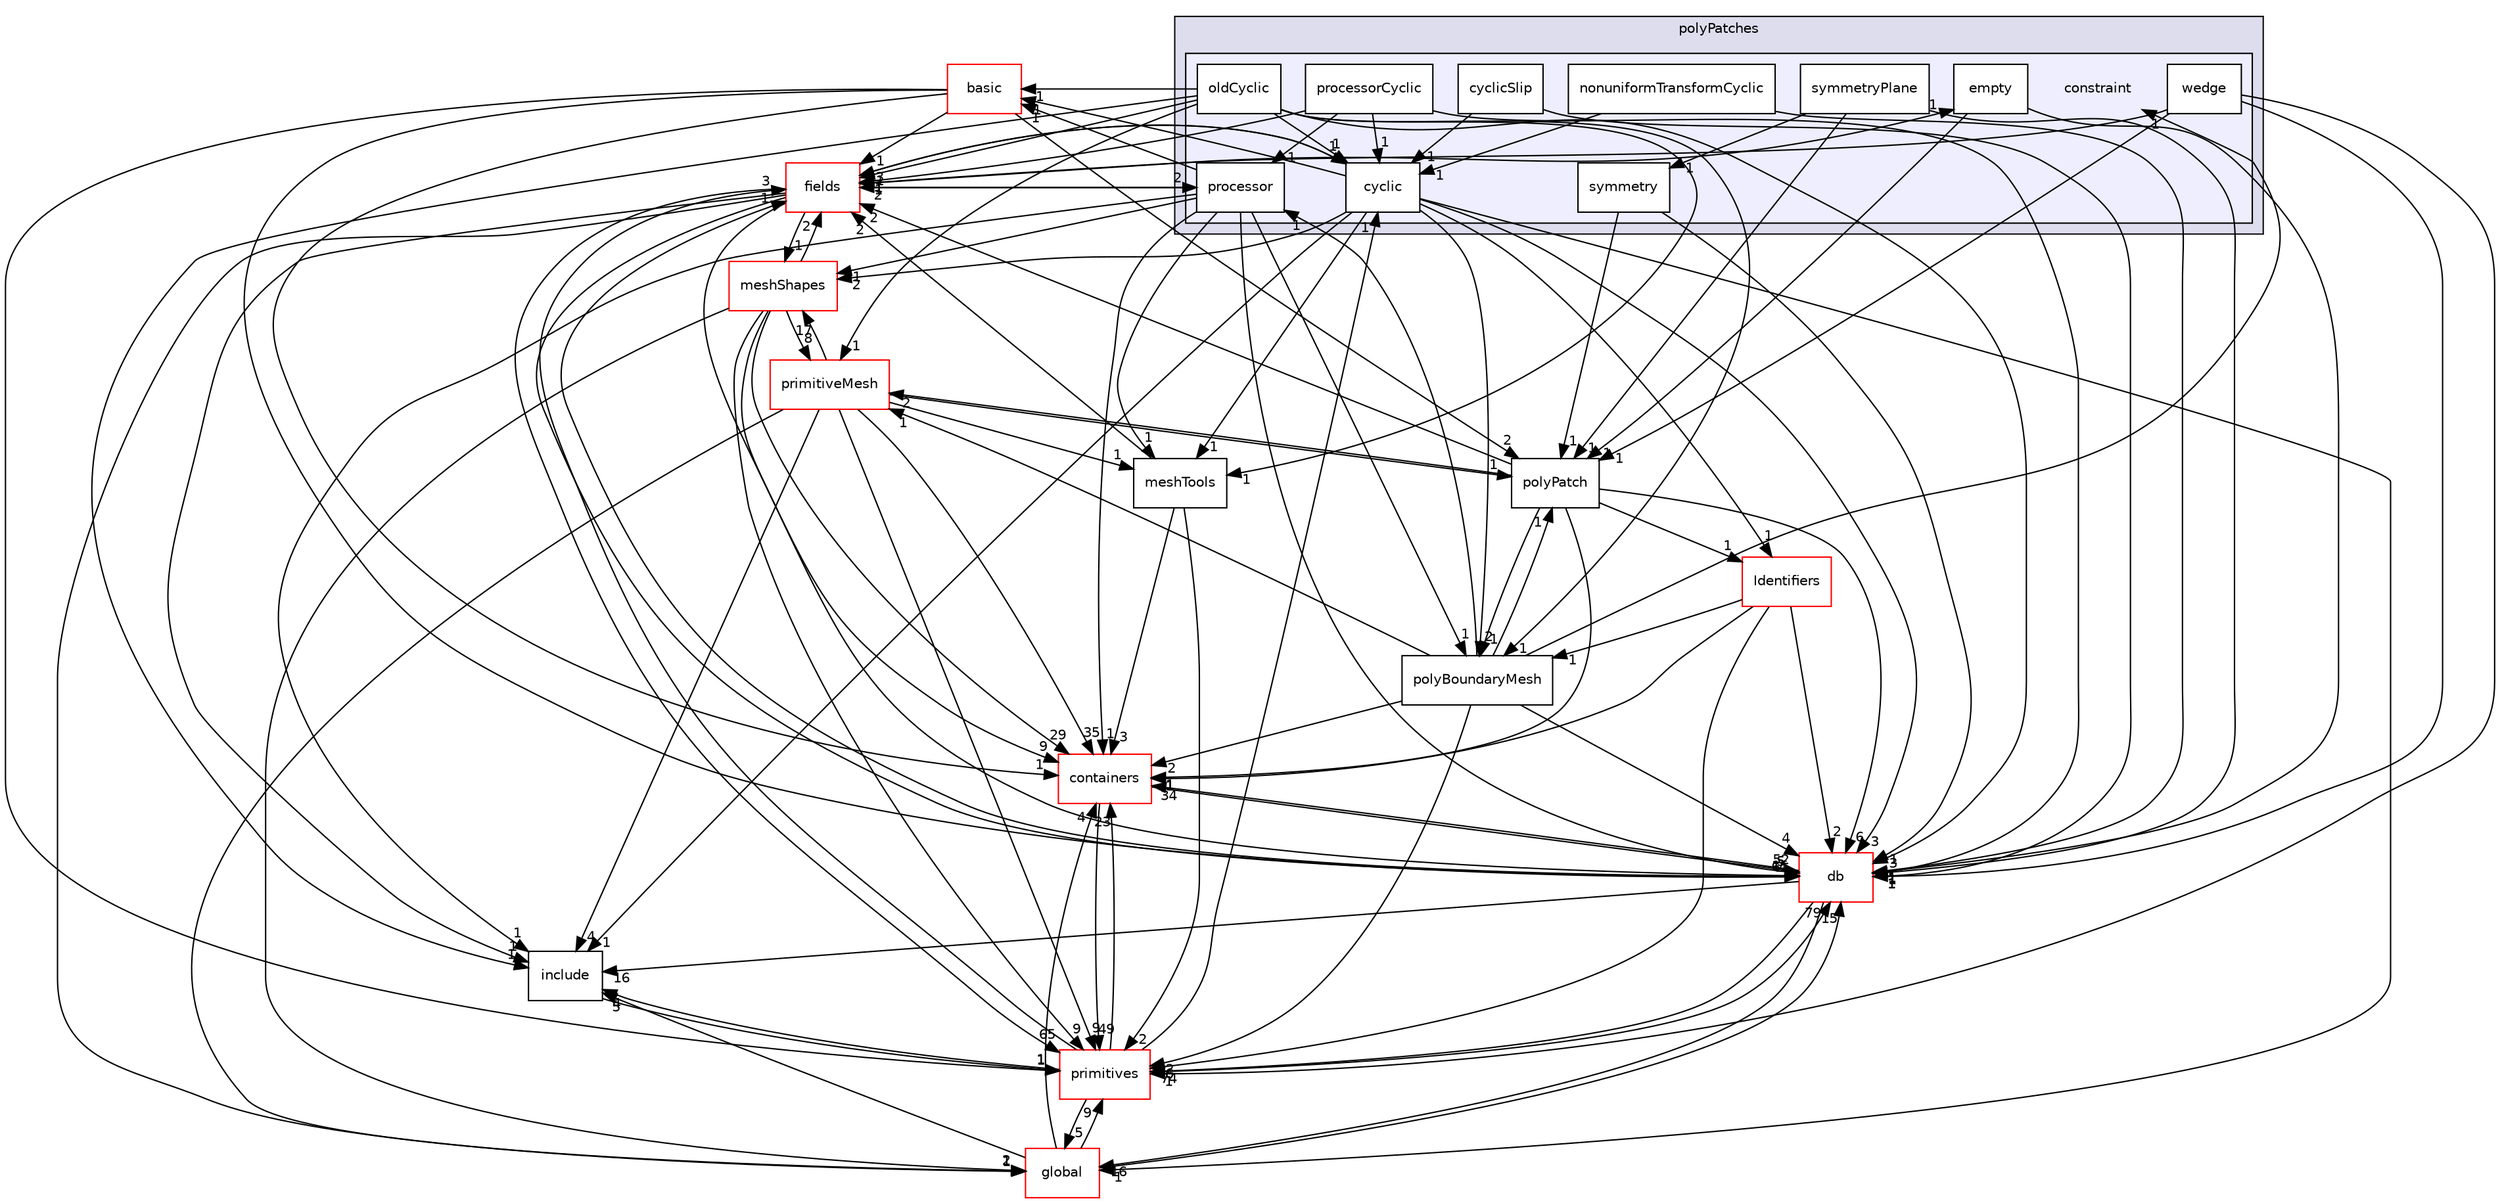 digraph "src/OpenFOAM/meshes/polyMesh/polyPatches/constraint" {
  bgcolor=transparent;
  compound=true
  node [ fontsize="10", fontname="Helvetica"];
  edge [ labelfontsize="10", labelfontname="Helvetica"];
  subgraph clusterdir_67ffeba79fe92b46a9460556346ffbde {
    graph [ bgcolor="#ddddee", pencolor="black", label="polyPatches" fontname="Helvetica", fontsize="10", URL="dir_67ffeba79fe92b46a9460556346ffbde.html"]
  subgraph clusterdir_09b4360db181b1c37726382a34e0210b {
    graph [ bgcolor="#eeeeff", pencolor="black", label="" URL="dir_09b4360db181b1c37726382a34e0210b.html"];
    dir_09b4360db181b1c37726382a34e0210b [shape=plaintext label="constraint"];
    dir_f10e1feb71bd2aac359683c9b11c6603 [shape=box label="cyclic" color="black" fillcolor="white" style="filled" URL="dir_f10e1feb71bd2aac359683c9b11c6603.html"];
    dir_d4fe226ff96edcf70561bfa24c4ace15 [shape=box label="cyclicSlip" color="black" fillcolor="white" style="filled" URL="dir_d4fe226ff96edcf70561bfa24c4ace15.html"];
    dir_7890ffd8f4f3229d192ac3c4734f0943 [shape=box label="empty" color="black" fillcolor="white" style="filled" URL="dir_7890ffd8f4f3229d192ac3c4734f0943.html"];
    dir_814190d816de550f42933f35121b9cb0 [shape=box label="nonuniformTransformCyclic" color="black" fillcolor="white" style="filled" URL="dir_814190d816de550f42933f35121b9cb0.html"];
    dir_58bc3b04d5464f902c0523f82edaa51b [shape=box label="oldCyclic" color="black" fillcolor="white" style="filled" URL="dir_58bc3b04d5464f902c0523f82edaa51b.html"];
    dir_3a2dac8f5edfcbb51e89f7f5533efae4 [shape=box label="processor" color="black" fillcolor="white" style="filled" URL="dir_3a2dac8f5edfcbb51e89f7f5533efae4.html"];
    dir_6ba939b8d6b807750a04b88f788ccce4 [shape=box label="processorCyclic" color="black" fillcolor="white" style="filled" URL="dir_6ba939b8d6b807750a04b88f788ccce4.html"];
    dir_6417766943dce6d55f91303357870aa2 [shape=box label="symmetry" color="black" fillcolor="white" style="filled" URL="dir_6417766943dce6d55f91303357870aa2.html"];
    dir_087b55b3720b4a5ef228a02a17b5d58b [shape=box label="symmetryPlane" color="black" fillcolor="white" style="filled" URL="dir_087b55b3720b4a5ef228a02a17b5d58b.html"];
    dir_9a00d1b09d61dbb3933f83a0b757f128 [shape=box label="wedge" color="black" fillcolor="white" style="filled" URL="dir_9a00d1b09d61dbb3933f83a0b757f128.html"];
  }
  }
  dir_c9c78bb8b3facc20391427dbd62674be [shape=box label="basic" color="red" URL="dir_c9c78bb8b3facc20391427dbd62674be.html"];
  dir_962442b8f989d5529fab5e0f0e4ffb74 [shape=box label="fields" color="red" URL="dir_962442b8f989d5529fab5e0f0e4ffb74.html"];
  dir_19d0872053bde092be81d7fe3f56cbf7 [shape=box label="containers" color="red" URL="dir_19d0872053bde092be81d7fe3f56cbf7.html"];
  dir_69df57964460ad28b76ac09933bf52c8 [shape=box label="polyBoundaryMesh" URL="dir_69df57964460ad28b76ac09933bf52c8.html"];
  dir_e00799da7fb4d299a4bc01389c26736d [shape=box label="polyPatch" URL="dir_e00799da7fb4d299a4bc01389c26736d.html"];
  dir_d498992fb7d3f293d898bf6d3a4df869 [shape=box label="primitiveMesh" color="red" URL="dir_d498992fb7d3f293d898bf6d3a4df869.html"];
  dir_63c634f7a7cfd679ac26c67fb30fc32f [shape=box label="db" color="red" URL="dir_63c634f7a7cfd679ac26c67fb30fc32f.html"];
  dir_fa020d1bff9bcecc84fa7b07f71b0284 [shape=box label="meshTools" URL="dir_fa020d1bff9bcecc84fa7b07f71b0284.html"];
  dir_8583492183f4d27c76555f8f333dd07b [shape=box label="global" color="red" URL="dir_8583492183f4d27c76555f8f333dd07b.html"];
  dir_3e50f45338116b169052b428016851aa [shape=box label="primitives" color="red" URL="dir_3e50f45338116b169052b428016851aa.html"];
  dir_b8e2732bc99f8fb2a379dad81aa6030e [shape=box label="meshShapes" color="red" URL="dir_b8e2732bc99f8fb2a379dad81aa6030e.html"];
  dir_e954e9f5966bc1c681a414ec8bd0ee15 [shape=box label="include" URL="dir_e954e9f5966bc1c681a414ec8bd0ee15.html"];
  dir_162c770ecfd5d3d84e768ef2f1993e65 [shape=box label="Identifiers" color="red" URL="dir_162c770ecfd5d3d84e768ef2f1993e65.html"];
  dir_58bc3b04d5464f902c0523f82edaa51b->dir_c9c78bb8b3facc20391427dbd62674be [headlabel="1", labeldistance=1.5 headhref="dir_002347_002339.html"];
  dir_58bc3b04d5464f902c0523f82edaa51b->dir_962442b8f989d5529fab5e0f0e4ffb74 [headlabel="1", labeldistance=1.5 headhref="dir_002347_002075.html"];
  dir_58bc3b04d5464f902c0523f82edaa51b->dir_69df57964460ad28b76ac09933bf52c8 [headlabel="1", labeldistance=1.5 headhref="dir_002347_002335.html"];
  dir_58bc3b04d5464f902c0523f82edaa51b->dir_d498992fb7d3f293d898bf6d3a4df869 [headlabel="1", labeldistance=1.5 headhref="dir_002347_002364.html"];
  dir_58bc3b04d5464f902c0523f82edaa51b->dir_63c634f7a7cfd679ac26c67fb30fc32f [headlabel="3", labeldistance=1.5 headhref="dir_002347_002006.html"];
  dir_58bc3b04d5464f902c0523f82edaa51b->dir_fa020d1bff9bcecc84fa7b07f71b0284 [headlabel="1", labeldistance=1.5 headhref="dir_002347_002303.html"];
  dir_58bc3b04d5464f902c0523f82edaa51b->dir_e954e9f5966bc1c681a414ec8bd0ee15 [headlabel="1", labeldistance=1.5 headhref="dir_002347_002173.html"];
  dir_58bc3b04d5464f902c0523f82edaa51b->dir_f10e1feb71bd2aac359683c9b11c6603 [headlabel="1", labeldistance=1.5 headhref="dir_002347_002343.html"];
  dir_c9c78bb8b3facc20391427dbd62674be->dir_962442b8f989d5529fab5e0f0e4ffb74 [headlabel="1", labeldistance=1.5 headhref="dir_002339_002075.html"];
  dir_c9c78bb8b3facc20391427dbd62674be->dir_19d0872053bde092be81d7fe3f56cbf7 [headlabel="1", labeldistance=1.5 headhref="dir_002339_001955.html"];
  dir_c9c78bb8b3facc20391427dbd62674be->dir_e00799da7fb4d299a4bc01389c26736d [headlabel="2", labeldistance=1.5 headhref="dir_002339_002355.html"];
  dir_c9c78bb8b3facc20391427dbd62674be->dir_63c634f7a7cfd679ac26c67fb30fc32f [headlabel="2", labeldistance=1.5 headhref="dir_002339_002006.html"];
  dir_c9c78bb8b3facc20391427dbd62674be->dir_3e50f45338116b169052b428016851aa [headlabel="1", labeldistance=1.5 headhref="dir_002339_002380.html"];
  dir_962442b8f989d5529fab5e0f0e4ffb74->dir_19d0872053bde092be81d7fe3f56cbf7 [headlabel="9", labeldistance=1.5 headhref="dir_002075_001955.html"];
  dir_962442b8f989d5529fab5e0f0e4ffb74->dir_63c634f7a7cfd679ac26c67fb30fc32f [headlabel="61", labeldistance=1.5 headhref="dir_002075_002006.html"];
  dir_962442b8f989d5529fab5e0f0e4ffb74->dir_8583492183f4d27c76555f8f333dd07b [headlabel="1", labeldistance=1.5 headhref="dir_002075_002151.html"];
  dir_962442b8f989d5529fab5e0f0e4ffb74->dir_3e50f45338116b169052b428016851aa [headlabel="65", labeldistance=1.5 headhref="dir_002075_002380.html"];
  dir_962442b8f989d5529fab5e0f0e4ffb74->dir_b8e2732bc99f8fb2a379dad81aa6030e [headlabel="1", labeldistance=1.5 headhref="dir_002075_002293.html"];
  dir_962442b8f989d5529fab5e0f0e4ffb74->dir_3a2dac8f5edfcbb51e89f7f5533efae4 [headlabel="2", labeldistance=1.5 headhref="dir_002075_002348.html"];
  dir_962442b8f989d5529fab5e0f0e4ffb74->dir_e954e9f5966bc1c681a414ec8bd0ee15 [headlabel="1", labeldistance=1.5 headhref="dir_002075_002173.html"];
  dir_962442b8f989d5529fab5e0f0e4ffb74->dir_7890ffd8f4f3229d192ac3c4734f0943 [headlabel="1", labeldistance=1.5 headhref="dir_002075_002345.html"];
  dir_962442b8f989d5529fab5e0f0e4ffb74->dir_f10e1feb71bd2aac359683c9b11c6603 [headlabel="1", labeldistance=1.5 headhref="dir_002075_002343.html"];
  dir_19d0872053bde092be81d7fe3f56cbf7->dir_63c634f7a7cfd679ac26c67fb30fc32f [headlabel="52", labeldistance=1.5 headhref="dir_001955_002006.html"];
  dir_19d0872053bde092be81d7fe3f56cbf7->dir_3e50f45338116b169052b428016851aa [headlabel="49", labeldistance=1.5 headhref="dir_001955_002380.html"];
  dir_9a00d1b09d61dbb3933f83a0b757f128->dir_962442b8f989d5529fab5e0f0e4ffb74 [headlabel="1", labeldistance=1.5 headhref="dir_002352_002075.html"];
  dir_9a00d1b09d61dbb3933f83a0b757f128->dir_e00799da7fb4d299a4bc01389c26736d [headlabel="1", labeldistance=1.5 headhref="dir_002352_002355.html"];
  dir_9a00d1b09d61dbb3933f83a0b757f128->dir_63c634f7a7cfd679ac26c67fb30fc32f [headlabel="1", labeldistance=1.5 headhref="dir_002352_002006.html"];
  dir_9a00d1b09d61dbb3933f83a0b757f128->dir_3e50f45338116b169052b428016851aa [headlabel="1", labeldistance=1.5 headhref="dir_002352_002380.html"];
  dir_69df57964460ad28b76ac09933bf52c8->dir_19d0872053bde092be81d7fe3f56cbf7 [headlabel="2", labeldistance=1.5 headhref="dir_002335_001955.html"];
  dir_69df57964460ad28b76ac09933bf52c8->dir_e00799da7fb4d299a4bc01389c26736d [headlabel="1", labeldistance=1.5 headhref="dir_002335_002355.html"];
  dir_69df57964460ad28b76ac09933bf52c8->dir_d498992fb7d3f293d898bf6d3a4df869 [headlabel="1", labeldistance=1.5 headhref="dir_002335_002364.html"];
  dir_69df57964460ad28b76ac09933bf52c8->dir_09b4360db181b1c37726382a34e0210b [headlabel="1", labeldistance=1.5 headhref="dir_002335_002342.html"];
  dir_69df57964460ad28b76ac09933bf52c8->dir_63c634f7a7cfd679ac26c67fb30fc32f [headlabel="4", labeldistance=1.5 headhref="dir_002335_002006.html"];
  dir_69df57964460ad28b76ac09933bf52c8->dir_3e50f45338116b169052b428016851aa [headlabel="2", labeldistance=1.5 headhref="dir_002335_002380.html"];
  dir_69df57964460ad28b76ac09933bf52c8->dir_3a2dac8f5edfcbb51e89f7f5533efae4 [headlabel="1", labeldistance=1.5 headhref="dir_002335_002348.html"];
  dir_e00799da7fb4d299a4bc01389c26736d->dir_962442b8f989d5529fab5e0f0e4ffb74 [headlabel="2", labeldistance=1.5 headhref="dir_002355_002075.html"];
  dir_e00799da7fb4d299a4bc01389c26736d->dir_19d0872053bde092be81d7fe3f56cbf7 [headlabel="1", labeldistance=1.5 headhref="dir_002355_001955.html"];
  dir_e00799da7fb4d299a4bc01389c26736d->dir_69df57964460ad28b76ac09933bf52c8 [headlabel="1", labeldistance=1.5 headhref="dir_002355_002335.html"];
  dir_e00799da7fb4d299a4bc01389c26736d->dir_d498992fb7d3f293d898bf6d3a4df869 [headlabel="2", labeldistance=1.5 headhref="dir_002355_002364.html"];
  dir_e00799da7fb4d299a4bc01389c26736d->dir_63c634f7a7cfd679ac26c67fb30fc32f [headlabel="6", labeldistance=1.5 headhref="dir_002355_002006.html"];
  dir_e00799da7fb4d299a4bc01389c26736d->dir_162c770ecfd5d3d84e768ef2f1993e65 [headlabel="1", labeldistance=1.5 headhref="dir_002355_002287.html"];
  dir_d498992fb7d3f293d898bf6d3a4df869->dir_19d0872053bde092be81d7fe3f56cbf7 [headlabel="35", labeldistance=1.5 headhref="dir_002364_001955.html"];
  dir_d498992fb7d3f293d898bf6d3a4df869->dir_e00799da7fb4d299a4bc01389c26736d [headlabel="1", labeldistance=1.5 headhref="dir_002364_002355.html"];
  dir_d498992fb7d3f293d898bf6d3a4df869->dir_fa020d1bff9bcecc84fa7b07f71b0284 [headlabel="1", labeldistance=1.5 headhref="dir_002364_002303.html"];
  dir_d498992fb7d3f293d898bf6d3a4df869->dir_8583492183f4d27c76555f8f333dd07b [headlabel="1", labeldistance=1.5 headhref="dir_002364_002151.html"];
  dir_d498992fb7d3f293d898bf6d3a4df869->dir_3e50f45338116b169052b428016851aa [headlabel="9", labeldistance=1.5 headhref="dir_002364_002380.html"];
  dir_d498992fb7d3f293d898bf6d3a4df869->dir_b8e2732bc99f8fb2a379dad81aa6030e [headlabel="17", labeldistance=1.5 headhref="dir_002364_002293.html"];
  dir_d498992fb7d3f293d898bf6d3a4df869->dir_e954e9f5966bc1c681a414ec8bd0ee15 [headlabel="4", labeldistance=1.5 headhref="dir_002364_002173.html"];
  dir_6417766943dce6d55f91303357870aa2->dir_e00799da7fb4d299a4bc01389c26736d [headlabel="1", labeldistance=1.5 headhref="dir_002350_002355.html"];
  dir_6417766943dce6d55f91303357870aa2->dir_63c634f7a7cfd679ac26c67fb30fc32f [headlabel="1", labeldistance=1.5 headhref="dir_002350_002006.html"];
  dir_63c634f7a7cfd679ac26c67fb30fc32f->dir_962442b8f989d5529fab5e0f0e4ffb74 [headlabel="1", labeldistance=1.5 headhref="dir_002006_002075.html"];
  dir_63c634f7a7cfd679ac26c67fb30fc32f->dir_19d0872053bde092be81d7fe3f56cbf7 [headlabel="34", labeldistance=1.5 headhref="dir_002006_001955.html"];
  dir_63c634f7a7cfd679ac26c67fb30fc32f->dir_8583492183f4d27c76555f8f333dd07b [headlabel="16", labeldistance=1.5 headhref="dir_002006_002151.html"];
  dir_63c634f7a7cfd679ac26c67fb30fc32f->dir_3e50f45338116b169052b428016851aa [headlabel="74", labeldistance=1.5 headhref="dir_002006_002380.html"];
  dir_63c634f7a7cfd679ac26c67fb30fc32f->dir_e954e9f5966bc1c681a414ec8bd0ee15 [headlabel="16", labeldistance=1.5 headhref="dir_002006_002173.html"];
  dir_087b55b3720b4a5ef228a02a17b5d58b->dir_e00799da7fb4d299a4bc01389c26736d [headlabel="1", labeldistance=1.5 headhref="dir_002351_002355.html"];
  dir_087b55b3720b4a5ef228a02a17b5d58b->dir_6417766943dce6d55f91303357870aa2 [headlabel="1", labeldistance=1.5 headhref="dir_002351_002350.html"];
  dir_087b55b3720b4a5ef228a02a17b5d58b->dir_63c634f7a7cfd679ac26c67fb30fc32f [headlabel="1", labeldistance=1.5 headhref="dir_002351_002006.html"];
  dir_fa020d1bff9bcecc84fa7b07f71b0284->dir_962442b8f989d5529fab5e0f0e4ffb74 [headlabel="2", labeldistance=1.5 headhref="dir_002303_002075.html"];
  dir_fa020d1bff9bcecc84fa7b07f71b0284->dir_19d0872053bde092be81d7fe3f56cbf7 [headlabel="3", labeldistance=1.5 headhref="dir_002303_001955.html"];
  dir_fa020d1bff9bcecc84fa7b07f71b0284->dir_3e50f45338116b169052b428016851aa [headlabel="2", labeldistance=1.5 headhref="dir_002303_002380.html"];
  dir_814190d816de550f42933f35121b9cb0->dir_63c634f7a7cfd679ac26c67fb30fc32f [headlabel="1", labeldistance=1.5 headhref="dir_002346_002006.html"];
  dir_814190d816de550f42933f35121b9cb0->dir_f10e1feb71bd2aac359683c9b11c6603 [headlabel="1", labeldistance=1.5 headhref="dir_002346_002343.html"];
  dir_8583492183f4d27c76555f8f333dd07b->dir_19d0872053bde092be81d7fe3f56cbf7 [headlabel="4", labeldistance=1.5 headhref="dir_002151_001955.html"];
  dir_8583492183f4d27c76555f8f333dd07b->dir_63c634f7a7cfd679ac26c67fb30fc32f [headlabel="15", labeldistance=1.5 headhref="dir_002151_002006.html"];
  dir_8583492183f4d27c76555f8f333dd07b->dir_3e50f45338116b169052b428016851aa [headlabel="9", labeldistance=1.5 headhref="dir_002151_002380.html"];
  dir_8583492183f4d27c76555f8f333dd07b->dir_e954e9f5966bc1c681a414ec8bd0ee15 [headlabel="5", labeldistance=1.5 headhref="dir_002151_002173.html"];
  dir_3e50f45338116b169052b428016851aa->dir_962442b8f989d5529fab5e0f0e4ffb74 [headlabel="3", labeldistance=1.5 headhref="dir_002380_002075.html"];
  dir_3e50f45338116b169052b428016851aa->dir_19d0872053bde092be81d7fe3f56cbf7 [headlabel="23", labeldistance=1.5 headhref="dir_002380_001955.html"];
  dir_3e50f45338116b169052b428016851aa->dir_63c634f7a7cfd679ac26c67fb30fc32f [headlabel="79", labeldistance=1.5 headhref="dir_002380_002006.html"];
  dir_3e50f45338116b169052b428016851aa->dir_8583492183f4d27c76555f8f333dd07b [headlabel="5", labeldistance=1.5 headhref="dir_002380_002151.html"];
  dir_3e50f45338116b169052b428016851aa->dir_e954e9f5966bc1c681a414ec8bd0ee15 [headlabel="4", labeldistance=1.5 headhref="dir_002380_002173.html"];
  dir_3e50f45338116b169052b428016851aa->dir_f10e1feb71bd2aac359683c9b11c6603 [headlabel="1", labeldistance=1.5 headhref="dir_002380_002343.html"];
  dir_b8e2732bc99f8fb2a379dad81aa6030e->dir_962442b8f989d5529fab5e0f0e4ffb74 [headlabel="2", labeldistance=1.5 headhref="dir_002293_002075.html"];
  dir_b8e2732bc99f8fb2a379dad81aa6030e->dir_19d0872053bde092be81d7fe3f56cbf7 [headlabel="29", labeldistance=1.5 headhref="dir_002293_001955.html"];
  dir_b8e2732bc99f8fb2a379dad81aa6030e->dir_d498992fb7d3f293d898bf6d3a4df869 [headlabel="8", labeldistance=1.5 headhref="dir_002293_002364.html"];
  dir_b8e2732bc99f8fb2a379dad81aa6030e->dir_63c634f7a7cfd679ac26c67fb30fc32f [headlabel="15", labeldistance=1.5 headhref="dir_002293_002006.html"];
  dir_b8e2732bc99f8fb2a379dad81aa6030e->dir_8583492183f4d27c76555f8f333dd07b [headlabel="2", labeldistance=1.5 headhref="dir_002293_002151.html"];
  dir_b8e2732bc99f8fb2a379dad81aa6030e->dir_3e50f45338116b169052b428016851aa [headlabel="9", labeldistance=1.5 headhref="dir_002293_002380.html"];
  dir_6ba939b8d6b807750a04b88f788ccce4->dir_962442b8f989d5529fab5e0f0e4ffb74 [headlabel="1", labeldistance=1.5 headhref="dir_002349_002075.html"];
  dir_6ba939b8d6b807750a04b88f788ccce4->dir_63c634f7a7cfd679ac26c67fb30fc32f [headlabel="1", labeldistance=1.5 headhref="dir_002349_002006.html"];
  dir_6ba939b8d6b807750a04b88f788ccce4->dir_3a2dac8f5edfcbb51e89f7f5533efae4 [headlabel="1", labeldistance=1.5 headhref="dir_002349_002348.html"];
  dir_6ba939b8d6b807750a04b88f788ccce4->dir_f10e1feb71bd2aac359683c9b11c6603 [headlabel="1", labeldistance=1.5 headhref="dir_002349_002343.html"];
  dir_3a2dac8f5edfcbb51e89f7f5533efae4->dir_c9c78bb8b3facc20391427dbd62674be [headlabel="1", labeldistance=1.5 headhref="dir_002348_002339.html"];
  dir_3a2dac8f5edfcbb51e89f7f5533efae4->dir_962442b8f989d5529fab5e0f0e4ffb74 [headlabel="2", labeldistance=1.5 headhref="dir_002348_002075.html"];
  dir_3a2dac8f5edfcbb51e89f7f5533efae4->dir_19d0872053bde092be81d7fe3f56cbf7 [headlabel="1", labeldistance=1.5 headhref="dir_002348_001955.html"];
  dir_3a2dac8f5edfcbb51e89f7f5533efae4->dir_69df57964460ad28b76ac09933bf52c8 [headlabel="1", labeldistance=1.5 headhref="dir_002348_002335.html"];
  dir_3a2dac8f5edfcbb51e89f7f5533efae4->dir_63c634f7a7cfd679ac26c67fb30fc32f [headlabel="5", labeldistance=1.5 headhref="dir_002348_002006.html"];
  dir_3a2dac8f5edfcbb51e89f7f5533efae4->dir_fa020d1bff9bcecc84fa7b07f71b0284 [headlabel="1", labeldistance=1.5 headhref="dir_002348_002303.html"];
  dir_3a2dac8f5edfcbb51e89f7f5533efae4->dir_b8e2732bc99f8fb2a379dad81aa6030e [headlabel="1", labeldistance=1.5 headhref="dir_002348_002293.html"];
  dir_3a2dac8f5edfcbb51e89f7f5533efae4->dir_e954e9f5966bc1c681a414ec8bd0ee15 [headlabel="1", labeldistance=1.5 headhref="dir_002348_002173.html"];
  dir_d4fe226ff96edcf70561bfa24c4ace15->dir_63c634f7a7cfd679ac26c67fb30fc32f [headlabel="1", labeldistance=1.5 headhref="dir_002344_002006.html"];
  dir_d4fe226ff96edcf70561bfa24c4ace15->dir_f10e1feb71bd2aac359683c9b11c6603 [headlabel="1", labeldistance=1.5 headhref="dir_002344_002343.html"];
  dir_e954e9f5966bc1c681a414ec8bd0ee15->dir_3e50f45338116b169052b428016851aa [headlabel="1", labeldistance=1.5 headhref="dir_002173_002380.html"];
  dir_7890ffd8f4f3229d192ac3c4734f0943->dir_e00799da7fb4d299a4bc01389c26736d [headlabel="1", labeldistance=1.5 headhref="dir_002345_002355.html"];
  dir_7890ffd8f4f3229d192ac3c4734f0943->dir_63c634f7a7cfd679ac26c67fb30fc32f [headlabel="1", labeldistance=1.5 headhref="dir_002345_002006.html"];
  dir_f10e1feb71bd2aac359683c9b11c6603->dir_c9c78bb8b3facc20391427dbd62674be [headlabel="1", labeldistance=1.5 headhref="dir_002343_002339.html"];
  dir_f10e1feb71bd2aac359683c9b11c6603->dir_962442b8f989d5529fab5e0f0e4ffb74 [headlabel="3", labeldistance=1.5 headhref="dir_002343_002075.html"];
  dir_f10e1feb71bd2aac359683c9b11c6603->dir_69df57964460ad28b76ac09933bf52c8 [headlabel="2", labeldistance=1.5 headhref="dir_002343_002335.html"];
  dir_f10e1feb71bd2aac359683c9b11c6603->dir_63c634f7a7cfd679ac26c67fb30fc32f [headlabel="3", labeldistance=1.5 headhref="dir_002343_002006.html"];
  dir_f10e1feb71bd2aac359683c9b11c6603->dir_fa020d1bff9bcecc84fa7b07f71b0284 [headlabel="1", labeldistance=1.5 headhref="dir_002343_002303.html"];
  dir_f10e1feb71bd2aac359683c9b11c6603->dir_8583492183f4d27c76555f8f333dd07b [headlabel="1", labeldistance=1.5 headhref="dir_002343_002151.html"];
  dir_f10e1feb71bd2aac359683c9b11c6603->dir_b8e2732bc99f8fb2a379dad81aa6030e [headlabel="2", labeldistance=1.5 headhref="dir_002343_002293.html"];
  dir_f10e1feb71bd2aac359683c9b11c6603->dir_e954e9f5966bc1c681a414ec8bd0ee15 [headlabel="1", labeldistance=1.5 headhref="dir_002343_002173.html"];
  dir_f10e1feb71bd2aac359683c9b11c6603->dir_162c770ecfd5d3d84e768ef2f1993e65 [headlabel="1", labeldistance=1.5 headhref="dir_002343_002287.html"];
  dir_162c770ecfd5d3d84e768ef2f1993e65->dir_19d0872053bde092be81d7fe3f56cbf7 [headlabel="1", labeldistance=1.5 headhref="dir_002287_001955.html"];
  dir_162c770ecfd5d3d84e768ef2f1993e65->dir_69df57964460ad28b76ac09933bf52c8 [headlabel="1", labeldistance=1.5 headhref="dir_002287_002335.html"];
  dir_162c770ecfd5d3d84e768ef2f1993e65->dir_63c634f7a7cfd679ac26c67fb30fc32f [headlabel="2", labeldistance=1.5 headhref="dir_002287_002006.html"];
  dir_162c770ecfd5d3d84e768ef2f1993e65->dir_3e50f45338116b169052b428016851aa [headlabel="6", labeldistance=1.5 headhref="dir_002287_002380.html"];
}
